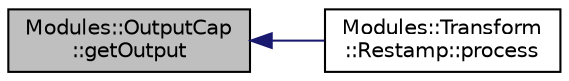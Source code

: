 digraph "Modules::OutputCap::getOutput"
{
 // INTERACTIVE_SVG=YES
  edge [fontname="Helvetica",fontsize="10",labelfontname="Helvetica",labelfontsize="10"];
  node [fontname="Helvetica",fontsize="10",shape=record];
  rankdir="LR";
  Node1 [label="Modules::OutputCap\l::getOutput",height=0.2,width=0.4,color="black", fillcolor="grey75", style="filled", fontcolor="black"];
  Node1 -> Node2 [dir="back",color="midnightblue",fontsize="10",style="solid",fontname="Helvetica"];
  Node2 [label="Modules::Transform\l::Restamp::process",height=0.2,width=0.4,color="black", fillcolor="white", style="filled",URL="$class_modules_1_1_transform_1_1_restamp.html#a1f2221a52c614e461c06454b086a9883"];
}
